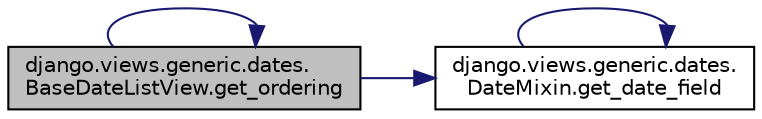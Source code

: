 digraph "django.views.generic.dates.BaseDateListView.get_ordering"
{
 // LATEX_PDF_SIZE
  edge [fontname="Helvetica",fontsize="10",labelfontname="Helvetica",labelfontsize="10"];
  node [fontname="Helvetica",fontsize="10",shape=record];
  rankdir="LR";
  Node1 [label="django.views.generic.dates.\lBaseDateListView.get_ordering",height=0.2,width=0.4,color="black", fillcolor="grey75", style="filled", fontcolor="black",tooltip=" "];
  Node1 -> Node2 [color="midnightblue",fontsize="10",style="solid",fontname="Helvetica"];
  Node2 [label="django.views.generic.dates.\lDateMixin.get_date_field",height=0.2,width=0.4,color="black", fillcolor="white", style="filled",URL="$d7/d82/classdjango_1_1views_1_1generic_1_1dates_1_1_date_mixin.html#a6b73fab0e71949284f3019afa629e48b",tooltip=" "];
  Node2 -> Node2 [color="midnightblue",fontsize="10",style="solid",fontname="Helvetica"];
  Node1 -> Node1 [color="midnightblue",fontsize="10",style="solid",fontname="Helvetica"];
}
